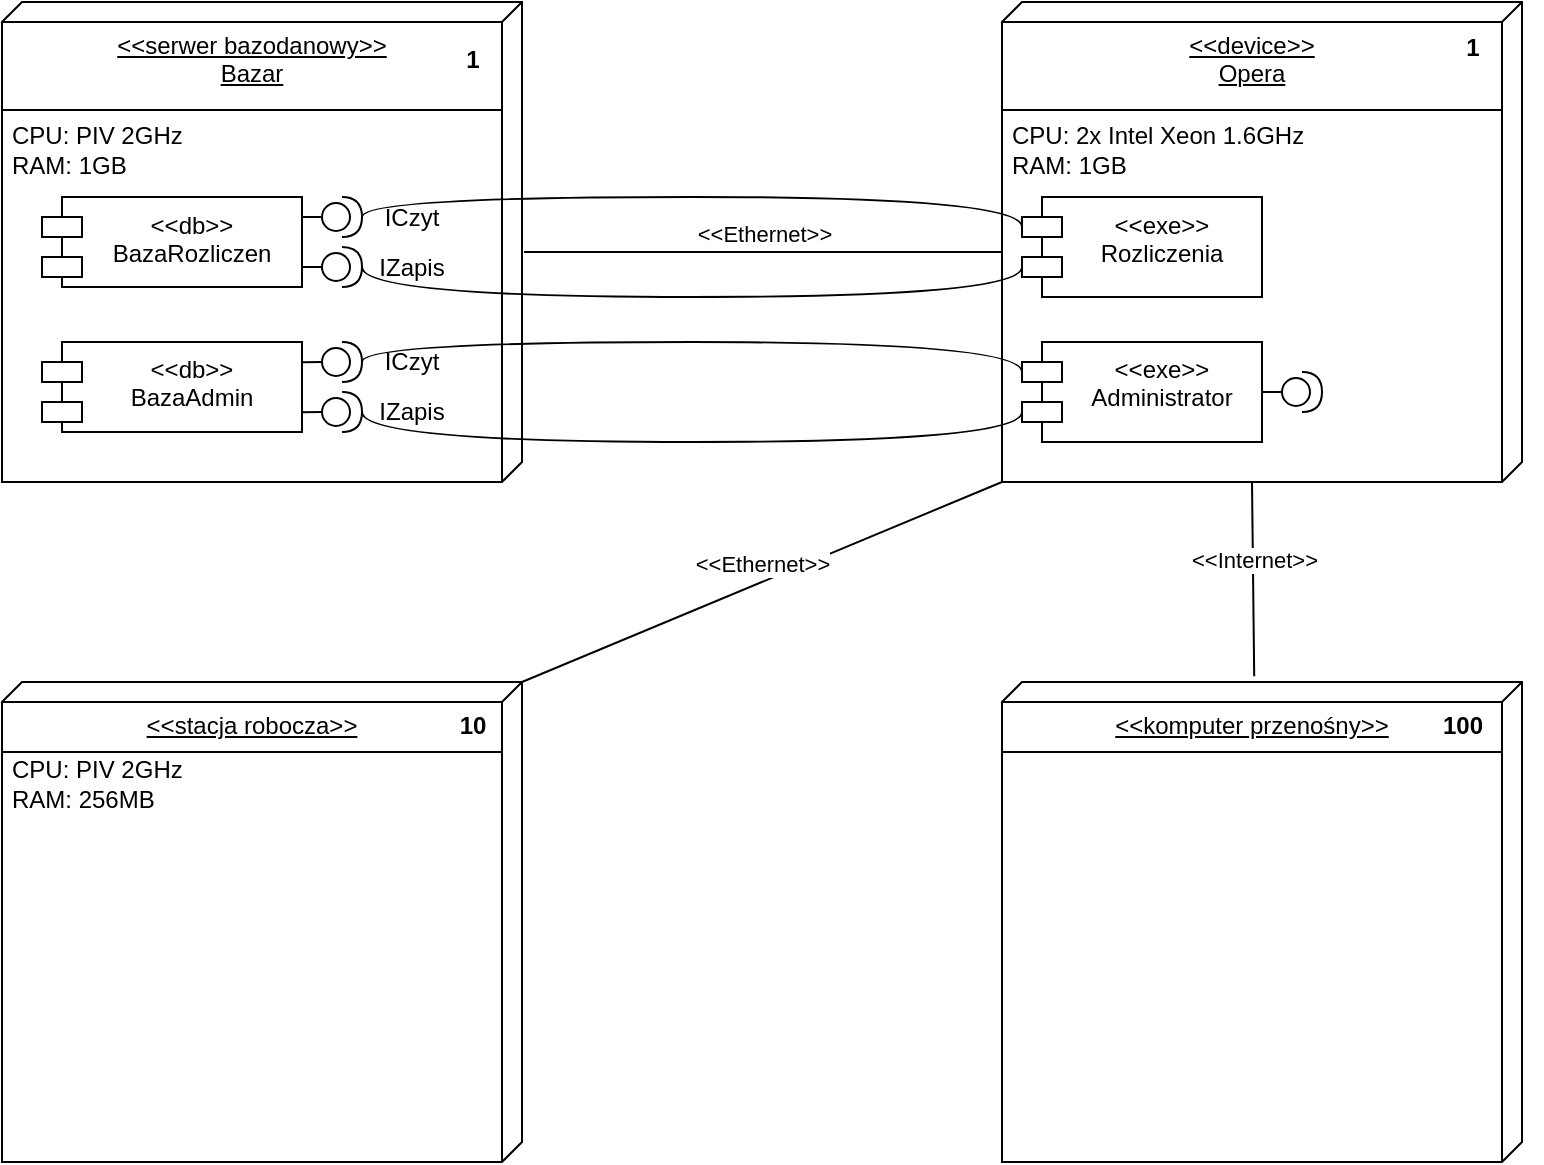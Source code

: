 <mxfile version="24.2.5" type="github">
  <diagram name="Strona-1" id="0XVHCtTMGLhsiArneO4f">
    <mxGraphModel dx="1623" dy="433" grid="1" gridSize="10" guides="1" tooltips="1" connect="1" arrows="1" fold="1" page="1" pageScale="1" pageWidth="827" pageHeight="1169" math="0" shadow="0">
      <root>
        <mxCell id="0" />
        <mxCell id="1" parent="0" />
        <mxCell id="JoC4vt0uxFuf1quDbikh-2" value="&amp;lt;&amp;lt;device&amp;gt;&amp;gt;&lt;br&gt;&lt;div style=&quot;&quot;&gt;&lt;span style=&quot;background-color: initial;&quot;&gt;Opera&lt;/span&gt;&lt;/div&gt;&lt;div style=&quot;&quot;&gt;&lt;span style=&quot;background-color: initial;&quot;&gt;&lt;br&gt;&lt;/span&gt;&lt;/div&gt;&lt;div style=&quot;text-align: left;&quot;&gt;&lt;span style=&quot;background-color: initial;&quot;&gt;&lt;br&gt;&lt;/span&gt;&lt;/div&gt;" style="verticalAlign=top;align=center;spacingTop=8;spacingLeft=2;spacingRight=12;shape=cube;size=10;direction=south;fontStyle=4;html=1;whiteSpace=wrap;" vertex="1" parent="1">
          <mxGeometry x="470" y="220" width="260" height="240" as="geometry" />
        </mxCell>
        <mxCell id="JoC4vt0uxFuf1quDbikh-5" value="" style="line;strokeWidth=1;fillColor=none;align=left;verticalAlign=middle;spacingTop=-1;spacingLeft=3;spacingRight=3;rotatable=0;labelPosition=right;points=[];portConstraint=eastwest;strokeColor=inherit;" vertex="1" parent="1">
          <mxGeometry x="470" y="270" width="250" height="8" as="geometry" />
        </mxCell>
        <mxCell id="JoC4vt0uxFuf1quDbikh-7" value="&amp;lt;&amp;lt;serwer bazodanowy&amp;gt;&amp;gt;&lt;br&gt;&lt;div style=&quot;&quot;&gt;&lt;span style=&quot;background-color: initial;&quot;&gt;Bazar&lt;/span&gt;&lt;/div&gt;" style="verticalAlign=top;align=center;spacingTop=8;spacingLeft=2;spacingRight=12;shape=cube;size=10;direction=south;fontStyle=4;html=1;whiteSpace=wrap;movable=1;resizable=1;rotatable=1;deletable=1;editable=1;locked=0;connectable=1;" vertex="1" parent="1">
          <mxGeometry x="-30" y="220" width="260" height="240" as="geometry" />
        </mxCell>
        <mxCell id="JoC4vt0uxFuf1quDbikh-8" value="" style="line;strokeWidth=1;fillColor=none;align=left;verticalAlign=middle;spacingTop=-1;spacingLeft=3;spacingRight=3;rotatable=1;labelPosition=right;points=[];portConstraint=eastwest;strokeColor=inherit;movable=1;resizable=1;deletable=1;editable=1;locked=0;connectable=1;" vertex="1" parent="1">
          <mxGeometry x="-30" y="270" width="250" height="8" as="geometry" />
        </mxCell>
        <mxCell id="JoC4vt0uxFuf1quDbikh-11" value="&lt;span style=&quot;font-weight: normal;&quot;&gt;CPU: 2x Intel Xeon 1.6GHz&lt;/span&gt;&lt;div style=&quot;&quot;&gt;&lt;span style=&quot;font-weight: normal;&quot;&gt;RAM: 1GB&lt;/span&gt;&lt;/div&gt;" style="text;align=left;fontStyle=1;verticalAlign=middle;spacingLeft=3;spacingRight=3;strokeColor=none;rotatable=0;points=[[0,0.5],[1,0.5]];portConstraint=eastwest;html=1;" vertex="1" parent="1">
          <mxGeometry x="470" y="278" width="180" height="32" as="geometry" />
        </mxCell>
        <mxCell id="JoC4vt0uxFuf1quDbikh-12" value="&lt;span style=&quot;font-weight: normal;&quot;&gt;CPU: PIV 2GHz&lt;/span&gt;&lt;div style=&quot;&quot;&gt;&lt;span style=&quot;font-weight: normal;&quot;&gt;RAM: 1GB&lt;/span&gt;&lt;/div&gt;" style="text;align=left;fontStyle=1;verticalAlign=middle;spacingLeft=3;spacingRight=3;strokeColor=none;rotatable=0;points=[[0,0.5],[1,0.5]];portConstraint=eastwest;html=1;" vertex="1" parent="1">
          <mxGeometry x="-30" y="278" width="180" height="32" as="geometry" />
        </mxCell>
        <mxCell id="JoC4vt0uxFuf1quDbikh-14" value="&amp;lt;&amp;lt;Ethernet&amp;gt;&amp;gt;" style="html=1;verticalAlign=bottom;endArrow=none;curved=0;rounded=0;entryX=0.521;entryY=-0.004;entryDx=0;entryDy=0;entryPerimeter=0;exitX=0;exitY=0;exitDx=125;exitDy=260;exitPerimeter=0;endFill=0;" edge="1" parent="1" source="JoC4vt0uxFuf1quDbikh-2" target="JoC4vt0uxFuf1quDbikh-7">
          <mxGeometry width="80" relative="1" as="geometry">
            <mxPoint x="320" y="470" as="sourcePoint" />
            <mxPoint x="400" y="470" as="targetPoint" />
          </mxGeometry>
        </mxCell>
        <mxCell id="JoC4vt0uxFuf1quDbikh-15" value="&amp;lt;&amp;lt;stacja robocza&amp;gt;&amp;gt;&lt;br&gt;&lt;div style=&quot;&quot;&gt;&lt;br&gt;&lt;/div&gt;&lt;div style=&quot;&quot;&gt;&lt;span style=&quot;background-color: initial;&quot;&gt;&lt;br&gt;&lt;/span&gt;&lt;/div&gt;&lt;div style=&quot;text-align: left;&quot;&gt;&lt;span style=&quot;background-color: initial;&quot;&gt;&lt;br&gt;&lt;/span&gt;&lt;/div&gt;" style="verticalAlign=top;align=center;spacingTop=8;spacingLeft=2;spacingRight=12;shape=cube;size=10;direction=south;fontStyle=4;html=1;whiteSpace=wrap;" vertex="1" parent="1">
          <mxGeometry x="-30" y="560" width="260" height="240" as="geometry" />
        </mxCell>
        <mxCell id="JoC4vt0uxFuf1quDbikh-16" value="" style="line;strokeWidth=1;fillColor=none;align=left;verticalAlign=middle;spacingTop=-1;spacingLeft=3;spacingRight=3;rotatable=0;labelPosition=right;points=[];portConstraint=eastwest;strokeColor=inherit;" vertex="1" parent="1">
          <mxGeometry x="-30" y="591" width="250" height="8" as="geometry" />
        </mxCell>
        <mxCell id="JoC4vt0uxFuf1quDbikh-17" value="&amp;lt;&amp;lt;Ethernet&amp;gt;&amp;gt;" style="html=1;verticalAlign=bottom;endArrow=none;curved=0;rounded=0;entryX=0;entryY=0;entryDx=0;entryDy=0;entryPerimeter=0;endFill=0;exitX=1;exitY=1;exitDx=0;exitDy=0;exitPerimeter=0;" edge="1" parent="1" source="JoC4vt0uxFuf1quDbikh-2" target="JoC4vt0uxFuf1quDbikh-15">
          <mxGeometry width="80" relative="1" as="geometry">
            <mxPoint x="150" y="480" as="sourcePoint" />
            <mxPoint x="410" y="510" as="targetPoint" />
          </mxGeometry>
        </mxCell>
        <mxCell id="JoC4vt0uxFuf1quDbikh-18" value="&amp;lt;&amp;lt;komputer przenośny&amp;gt;&amp;gt;" style="verticalAlign=top;align=center;spacingTop=8;spacingLeft=2;spacingRight=12;shape=cube;size=10;direction=south;fontStyle=4;html=1;whiteSpace=wrap;" vertex="1" parent="1">
          <mxGeometry x="470" y="560" width="260" height="240" as="geometry" />
        </mxCell>
        <mxCell id="JoC4vt0uxFuf1quDbikh-19" value="" style="line;strokeWidth=1;fillColor=none;align=left;verticalAlign=middle;spacingTop=-1;spacingLeft=3;spacingRight=3;rotatable=0;labelPosition=right;points=[];portConstraint=eastwest;strokeColor=inherit;" vertex="1" parent="1">
          <mxGeometry x="470" y="591" width="250" height="8" as="geometry" />
        </mxCell>
        <mxCell id="JoC4vt0uxFuf1quDbikh-20" value="100" style="text;align=center;fontStyle=1;verticalAlign=middle;spacingLeft=3;spacingRight=3;strokeColor=none;rotatable=0;points=[[0,0.5],[1,0.5]];portConstraint=eastwest;html=1;" vertex="1" parent="1">
          <mxGeometry x="660" y="569" width="80" height="26" as="geometry" />
        </mxCell>
        <mxCell id="JoC4vt0uxFuf1quDbikh-21" value="1" style="text;align=center;fontStyle=1;verticalAlign=middle;spacingLeft=3;spacingRight=3;strokeColor=none;rotatable=0;points=[[0,0.5],[1,0.5]];portConstraint=eastwest;html=1;" vertex="1" parent="1">
          <mxGeometry x="190" y="236" width="30" height="26" as="geometry" />
        </mxCell>
        <mxCell id="JoC4vt0uxFuf1quDbikh-22" value="1" style="text;align=center;fontStyle=1;verticalAlign=middle;spacingLeft=3;spacingRight=3;strokeColor=none;rotatable=0;points=[[0,0.5],[1,0.5]];portConstraint=eastwest;html=1;" vertex="1" parent="1">
          <mxGeometry x="690" y="230" width="30" height="26" as="geometry" />
        </mxCell>
        <mxCell id="JoC4vt0uxFuf1quDbikh-23" value="10" style="text;align=center;fontStyle=1;verticalAlign=middle;spacingLeft=3;spacingRight=3;strokeColor=none;rotatable=0;points=[[0,0.5],[1,0.5]];portConstraint=eastwest;html=1;" vertex="1" parent="1">
          <mxGeometry x="190" y="569" width="30" height="26" as="geometry" />
        </mxCell>
        <mxCell id="JoC4vt0uxFuf1quDbikh-24" value="&amp;lt;&amp;lt;Internet&amp;gt;&amp;gt;" style="html=1;verticalAlign=bottom;endArrow=none;curved=0;rounded=0;entryX=-0.012;entryY=0.515;entryDx=0;entryDy=0;entryPerimeter=0;exitX=0;exitY=0;exitDx=240;exitDy=135;exitPerimeter=0;endFill=0;" edge="1" parent="1" source="JoC4vt0uxFuf1quDbikh-2" target="JoC4vt0uxFuf1quDbikh-18">
          <mxGeometry width="80" relative="1" as="geometry">
            <mxPoint x="290" y="470" as="sourcePoint" />
            <mxPoint x="520" y="480" as="targetPoint" />
          </mxGeometry>
        </mxCell>
        <mxCell id="JoC4vt0uxFuf1quDbikh-25" value="&lt;span style=&quot;font-weight: normal;&quot;&gt;CPU: PIV 2GHz&lt;/span&gt;&lt;div style=&quot;&quot;&gt;&lt;span style=&quot;font-weight: normal;&quot;&gt;RAM: 256MB&lt;/span&gt;&lt;/div&gt;" style="text;align=left;fontStyle=1;verticalAlign=middle;spacingLeft=3;spacingRight=3;strokeColor=none;rotatable=0;points=[[0,0.5],[1,0.5]];portConstraint=eastwest;html=1;" vertex="1" parent="1">
          <mxGeometry x="-30" y="595" width="180" height="32" as="geometry" />
        </mxCell>
        <mxCell id="JoC4vt0uxFuf1quDbikh-26" value="&amp;lt;&amp;lt;db&amp;gt;&amp;gt;&lt;br&gt;BazaRozliczen" style="shape=module;align=left;spacingLeft=20;align=center;verticalAlign=top;whiteSpace=wrap;html=1;" vertex="1" parent="1">
          <mxGeometry x="-10" y="317.5" width="130" height="45" as="geometry" />
        </mxCell>
        <mxCell id="JoC4vt0uxFuf1quDbikh-27" value="&amp;lt;&amp;lt;db&amp;gt;&amp;gt;&lt;br&gt;BazaAdmin" style="shape=module;align=left;spacingLeft=20;align=center;verticalAlign=top;whiteSpace=wrap;html=1;" vertex="1" parent="1">
          <mxGeometry x="-10" y="390" width="130" height="45" as="geometry" />
        </mxCell>
        <mxCell id="JoC4vt0uxFuf1quDbikh-29" value="" style="ellipse;whiteSpace=wrap;html=1;align=center;aspect=fixed;fillColor=none;strokeColor=none;resizable=0;perimeter=centerPerimeter;rotatable=0;allowArrows=0;points=[];outlineConnect=1;" vertex="1" parent="1">
          <mxGeometry x="140" y="342.5" width="10" height="10" as="geometry" />
        </mxCell>
        <mxCell id="JoC4vt0uxFuf1quDbikh-32" value="&amp;lt;&amp;lt;exe&amp;gt;&amp;gt;&lt;br&gt;Administrator" style="shape=module;align=left;spacingLeft=20;align=center;verticalAlign=top;whiteSpace=wrap;html=1;" vertex="1" parent="1">
          <mxGeometry x="480" y="390" width="120" height="50" as="geometry" />
        </mxCell>
        <mxCell id="JoC4vt0uxFuf1quDbikh-35" value="" style="ellipse;whiteSpace=wrap;html=1;align=center;aspect=fixed;fillColor=none;strokeColor=none;resizable=0;perimeter=centerPerimeter;rotatable=0;allowArrows=0;points=[];outlineConnect=1;" vertex="1" parent="1">
          <mxGeometry x="610" y="410" width="10" height="10" as="geometry" />
        </mxCell>
        <mxCell id="JoC4vt0uxFuf1quDbikh-36" value="" style="shape=providedRequiredInterface;html=1;verticalLabelPosition=bottom;sketch=0;" vertex="1" parent="1">
          <mxGeometry x="130" y="415" width="20" height="20" as="geometry" />
        </mxCell>
        <mxCell id="JoC4vt0uxFuf1quDbikh-38" value="" style="shape=providedRequiredInterface;html=1;verticalLabelPosition=bottom;sketch=0;" vertex="1" parent="1">
          <mxGeometry x="130" y="342.5" width="20" height="20" as="geometry" />
        </mxCell>
        <mxCell id="JoC4vt0uxFuf1quDbikh-39" value="" style="shape=providedRequiredInterface;html=1;verticalLabelPosition=bottom;sketch=0;" vertex="1" parent="1">
          <mxGeometry x="610" y="405" width="20" height="20" as="geometry" />
        </mxCell>
        <mxCell id="JoC4vt0uxFuf1quDbikh-41" value="" style="endArrow=none;html=1;rounded=0;entryX=1;entryY=0.5;entryDx=0;entryDy=0;exitX=0;exitY=0.5;exitDx=0;exitDy=0;exitPerimeter=0;" edge="1" parent="1" source="JoC4vt0uxFuf1quDbikh-38">
          <mxGeometry width="50" height="50" relative="1" as="geometry">
            <mxPoint x="350" y="442.5" as="sourcePoint" />
            <mxPoint x="120" y="352.5" as="targetPoint" />
          </mxGeometry>
        </mxCell>
        <mxCell id="JoC4vt0uxFuf1quDbikh-42" value="" style="endArrow=none;html=1;rounded=0;entryX=0.999;entryY=0.558;entryDx=0;entryDy=0;exitX=0;exitY=0.5;exitDx=0;exitDy=0;exitPerimeter=0;entryPerimeter=0;" edge="1" parent="1" source="JoC4vt0uxFuf1quDbikh-36">
          <mxGeometry width="50" height="50" relative="1" as="geometry">
            <mxPoint x="140" y="370" as="sourcePoint" />
            <mxPoint x="119.87" y="425.11" as="targetPoint" />
          </mxGeometry>
        </mxCell>
        <mxCell id="JoC4vt0uxFuf1quDbikh-43" value="" style="endArrow=none;html=1;rounded=0;exitX=1;exitY=0.5;exitDx=0;exitDy=0;" edge="1" parent="1" source="JoC4vt0uxFuf1quDbikh-32">
          <mxGeometry width="50" height="50" relative="1" as="geometry">
            <mxPoint x="590" y="460" as="sourcePoint" />
            <mxPoint x="610" y="415" as="targetPoint" />
          </mxGeometry>
        </mxCell>
        <mxCell id="JoC4vt0uxFuf1quDbikh-44" value="" style="ellipse;whiteSpace=wrap;html=1;align=center;aspect=fixed;fillColor=none;strokeColor=none;resizable=0;perimeter=centerPerimeter;rotatable=0;allowArrows=0;points=[];outlineConnect=1;" vertex="1" parent="1">
          <mxGeometry x="140" y="317.5" width="10" height="10" as="geometry" />
        </mxCell>
        <mxCell id="JoC4vt0uxFuf1quDbikh-45" value="" style="shape=providedRequiredInterface;html=1;verticalLabelPosition=bottom;sketch=0;" vertex="1" parent="1">
          <mxGeometry x="130" y="317.5" width="20" height="20" as="geometry" />
        </mxCell>
        <mxCell id="JoC4vt0uxFuf1quDbikh-46" value="" style="endArrow=none;html=1;rounded=0;entryX=1;entryY=0.5;entryDx=0;entryDy=0;exitX=0;exitY=0.5;exitDx=0;exitDy=0;exitPerimeter=0;" edge="1" source="JoC4vt0uxFuf1quDbikh-45" parent="1">
          <mxGeometry width="50" height="50" relative="1" as="geometry">
            <mxPoint x="350" y="417.5" as="sourcePoint" />
            <mxPoint x="120" y="327.5" as="targetPoint" />
          </mxGeometry>
        </mxCell>
        <mxCell id="JoC4vt0uxFuf1quDbikh-47" value="" style="shape=providedRequiredInterface;html=1;verticalLabelPosition=bottom;sketch=0;" vertex="1" parent="1">
          <mxGeometry x="130" y="390" width="20" height="20" as="geometry" />
        </mxCell>
        <mxCell id="JoC4vt0uxFuf1quDbikh-48" value="" style="endArrow=none;html=1;rounded=0;entryX=0.999;entryY=0.558;entryDx=0;entryDy=0;exitX=0;exitY=0.5;exitDx=0;exitDy=0;exitPerimeter=0;entryPerimeter=0;" edge="1" source="JoC4vt0uxFuf1quDbikh-47" parent="1">
          <mxGeometry width="50" height="50" relative="1" as="geometry">
            <mxPoint x="140" y="345" as="sourcePoint" />
            <mxPoint x="119.87" y="400.11" as="targetPoint" />
          </mxGeometry>
        </mxCell>
        <mxCell id="JoC4vt0uxFuf1quDbikh-50" value="ICzyt" style="text;html=1;align=center;verticalAlign=middle;whiteSpace=wrap;rounded=0;" vertex="1" parent="1">
          <mxGeometry x="160" y="322.5" width="30" height="10" as="geometry" />
        </mxCell>
        <mxCell id="JoC4vt0uxFuf1quDbikh-51" value="ICzyt" style="text;html=1;align=center;verticalAlign=middle;whiteSpace=wrap;rounded=0;" vertex="1" parent="1">
          <mxGeometry x="160" y="395" width="30" height="10" as="geometry" />
        </mxCell>
        <mxCell id="JoC4vt0uxFuf1quDbikh-52" value="IZapis" style="text;html=1;align=center;verticalAlign=middle;whiteSpace=wrap;rounded=0;" vertex="1" parent="1">
          <mxGeometry x="160" y="420" width="30" height="10" as="geometry" />
        </mxCell>
        <mxCell id="JoC4vt0uxFuf1quDbikh-53" value="IZapis" style="text;html=1;align=center;verticalAlign=middle;whiteSpace=wrap;rounded=0;" vertex="1" parent="1">
          <mxGeometry x="160" y="347.5" width="30" height="10" as="geometry" />
        </mxCell>
        <mxCell id="JoC4vt0uxFuf1quDbikh-54" style="edgeStyle=orthogonalEdgeStyle;rounded=0;orthogonalLoop=1;jettySize=auto;html=1;exitX=0.5;exitY=1;exitDx=0;exitDy=0;" edge="1" parent="1" source="JoC4vt0uxFuf1quDbikh-52" target="JoC4vt0uxFuf1quDbikh-52">
          <mxGeometry relative="1" as="geometry" />
        </mxCell>
        <mxCell id="JoC4vt0uxFuf1quDbikh-55" value="" style="endArrow=none;html=1;rounded=0;entryX=0;entryY=0;entryDx=0;entryDy=15;entryPerimeter=0;exitX=1;exitY=0.5;exitDx=0;exitDy=0;exitPerimeter=0;edgeStyle=orthogonalEdgeStyle;curved=1;" edge="1" parent="1" source="JoC4vt0uxFuf1quDbikh-47" target="JoC4vt0uxFuf1quDbikh-32">
          <mxGeometry width="50" height="50" relative="1" as="geometry">
            <mxPoint x="340" y="470" as="sourcePoint" />
            <mxPoint x="390" y="420" as="targetPoint" />
            <Array as="points">
              <mxPoint x="150" y="390" />
              <mxPoint x="480" y="390" />
            </Array>
          </mxGeometry>
        </mxCell>
        <mxCell id="JoC4vt0uxFuf1quDbikh-56" value="" style="endArrow=none;html=1;rounded=0;exitX=1;exitY=0.5;exitDx=0;exitDy=0;exitPerimeter=0;entryX=0;entryY=0;entryDx=0;entryDy=35;entryPerimeter=0;edgeStyle=orthogonalEdgeStyle;curved=1;" edge="1" parent="1" source="JoC4vt0uxFuf1quDbikh-36" target="JoC4vt0uxFuf1quDbikh-32">
          <mxGeometry width="50" height="50" relative="1" as="geometry">
            <mxPoint x="150" y="420" as="sourcePoint" />
            <mxPoint x="400" y="420" as="targetPoint" />
            <Array as="points">
              <mxPoint x="150" y="440" />
              <mxPoint x="480" y="440" />
            </Array>
          </mxGeometry>
        </mxCell>
        <mxCell id="JoC4vt0uxFuf1quDbikh-59" value="&amp;lt;&amp;lt;exe&amp;gt;&amp;gt;&lt;br&gt;Rozliczenia" style="shape=module;align=left;spacingLeft=20;align=center;verticalAlign=top;whiteSpace=wrap;html=1;" vertex="1" parent="1">
          <mxGeometry x="480" y="317.5" width="120" height="50" as="geometry" />
        </mxCell>
        <mxCell id="JoC4vt0uxFuf1quDbikh-60" value="" style="endArrow=none;html=1;rounded=0;entryX=0;entryY=0;entryDx=0;entryDy=15;entryPerimeter=0;exitX=1;exitY=0.5;exitDx=0;exitDy=0;exitPerimeter=0;edgeStyle=orthogonalEdgeStyle;curved=1;" edge="1" parent="1">
          <mxGeometry width="50" height="50" relative="1" as="geometry">
            <mxPoint x="150" y="327.47" as="sourcePoint" />
            <mxPoint x="480" y="332.47" as="targetPoint" />
            <Array as="points">
              <mxPoint x="150" y="317.47" />
              <mxPoint x="480" y="317.47" />
            </Array>
          </mxGeometry>
        </mxCell>
        <mxCell id="JoC4vt0uxFuf1quDbikh-61" value="" style="endArrow=none;html=1;rounded=0;exitX=1;exitY=0.5;exitDx=0;exitDy=0;exitPerimeter=0;entryX=0;entryY=0;entryDx=0;entryDy=35;entryPerimeter=0;edgeStyle=orthogonalEdgeStyle;curved=1;" edge="1" parent="1">
          <mxGeometry width="50" height="50" relative="1" as="geometry">
            <mxPoint x="150" y="352.5" as="sourcePoint" />
            <mxPoint x="480" y="352.5" as="targetPoint" />
            <Array as="points">
              <mxPoint x="150" y="367.5" />
              <mxPoint x="480" y="367.5" />
            </Array>
          </mxGeometry>
        </mxCell>
      </root>
    </mxGraphModel>
  </diagram>
</mxfile>
